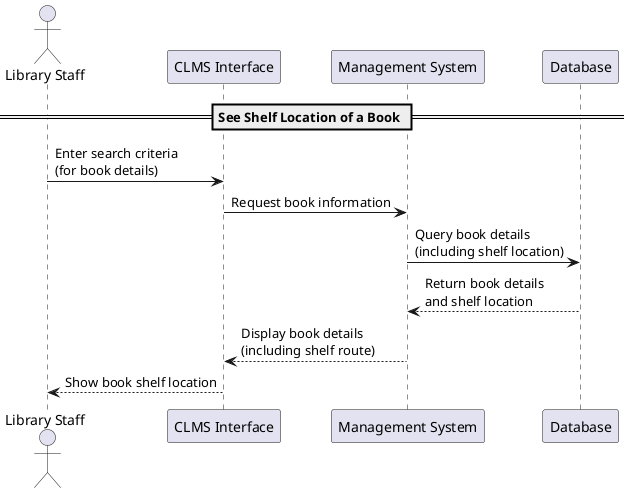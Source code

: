 @startuml
actor Staff as "Library Staff"
participant UI as "CLMS Interface"
participant System as "Management System"
participant Database as "Database"

== See Shelf Location of a Book ==

Staff -> UI : Enter search criteria\n(for book details)
UI -> System : Request book information
System -> Database : Query book details\n(including shelf location)
Database --> System : Return book details\nand shelf location
System --> UI : Display book details\n(including shelf route)
UI --> Staff : Show book shelf location

@enduml